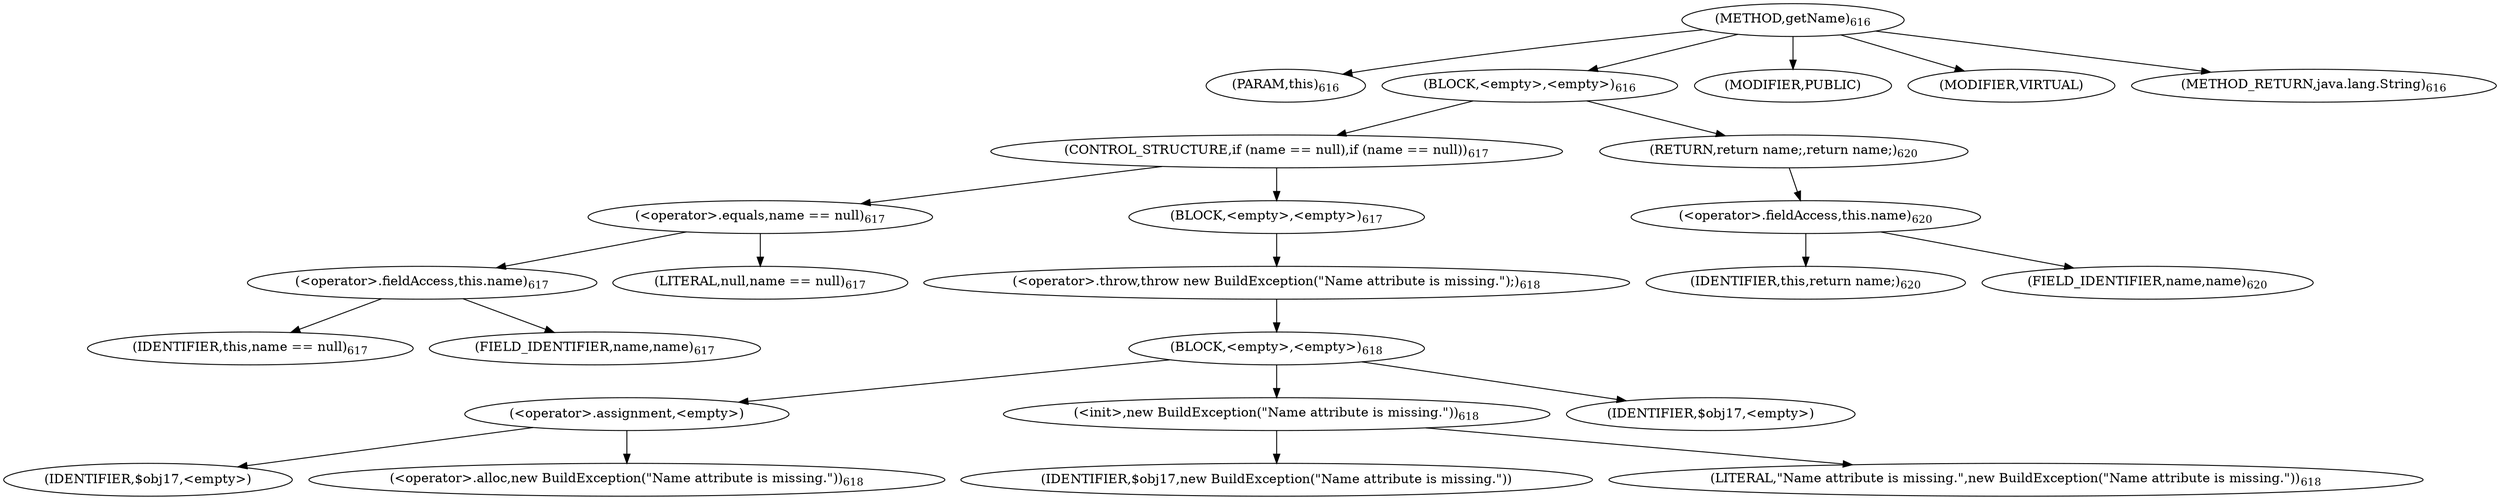 digraph "getName" {  
"1227" [label = <(METHOD,getName)<SUB>616</SUB>> ]
"1228" [label = <(PARAM,this)<SUB>616</SUB>> ]
"1229" [label = <(BLOCK,&lt;empty&gt;,&lt;empty&gt;)<SUB>616</SUB>> ]
"1230" [label = <(CONTROL_STRUCTURE,if (name == null),if (name == null))<SUB>617</SUB>> ]
"1231" [label = <(&lt;operator&gt;.equals,name == null)<SUB>617</SUB>> ]
"1232" [label = <(&lt;operator&gt;.fieldAccess,this.name)<SUB>617</SUB>> ]
"1233" [label = <(IDENTIFIER,this,name == null)<SUB>617</SUB>> ]
"1234" [label = <(FIELD_IDENTIFIER,name,name)<SUB>617</SUB>> ]
"1235" [label = <(LITERAL,null,name == null)<SUB>617</SUB>> ]
"1236" [label = <(BLOCK,&lt;empty&gt;,&lt;empty&gt;)<SUB>617</SUB>> ]
"1237" [label = <(&lt;operator&gt;.throw,throw new BuildException(&quot;Name attribute is missing.&quot;);)<SUB>618</SUB>> ]
"1238" [label = <(BLOCK,&lt;empty&gt;,&lt;empty&gt;)<SUB>618</SUB>> ]
"1239" [label = <(&lt;operator&gt;.assignment,&lt;empty&gt;)> ]
"1240" [label = <(IDENTIFIER,$obj17,&lt;empty&gt;)> ]
"1241" [label = <(&lt;operator&gt;.alloc,new BuildException(&quot;Name attribute is missing.&quot;))<SUB>618</SUB>> ]
"1242" [label = <(&lt;init&gt;,new BuildException(&quot;Name attribute is missing.&quot;))<SUB>618</SUB>> ]
"1243" [label = <(IDENTIFIER,$obj17,new BuildException(&quot;Name attribute is missing.&quot;))> ]
"1244" [label = <(LITERAL,&quot;Name attribute is missing.&quot;,new BuildException(&quot;Name attribute is missing.&quot;))<SUB>618</SUB>> ]
"1245" [label = <(IDENTIFIER,$obj17,&lt;empty&gt;)> ]
"1246" [label = <(RETURN,return name;,return name;)<SUB>620</SUB>> ]
"1247" [label = <(&lt;operator&gt;.fieldAccess,this.name)<SUB>620</SUB>> ]
"1248" [label = <(IDENTIFIER,this,return name;)<SUB>620</SUB>> ]
"1249" [label = <(FIELD_IDENTIFIER,name,name)<SUB>620</SUB>> ]
"1250" [label = <(MODIFIER,PUBLIC)> ]
"1251" [label = <(MODIFIER,VIRTUAL)> ]
"1252" [label = <(METHOD_RETURN,java.lang.String)<SUB>616</SUB>> ]
  "1227" -> "1228" 
  "1227" -> "1229" 
  "1227" -> "1250" 
  "1227" -> "1251" 
  "1227" -> "1252" 
  "1229" -> "1230" 
  "1229" -> "1246" 
  "1230" -> "1231" 
  "1230" -> "1236" 
  "1231" -> "1232" 
  "1231" -> "1235" 
  "1232" -> "1233" 
  "1232" -> "1234" 
  "1236" -> "1237" 
  "1237" -> "1238" 
  "1238" -> "1239" 
  "1238" -> "1242" 
  "1238" -> "1245" 
  "1239" -> "1240" 
  "1239" -> "1241" 
  "1242" -> "1243" 
  "1242" -> "1244" 
  "1246" -> "1247" 
  "1247" -> "1248" 
  "1247" -> "1249" 
}
